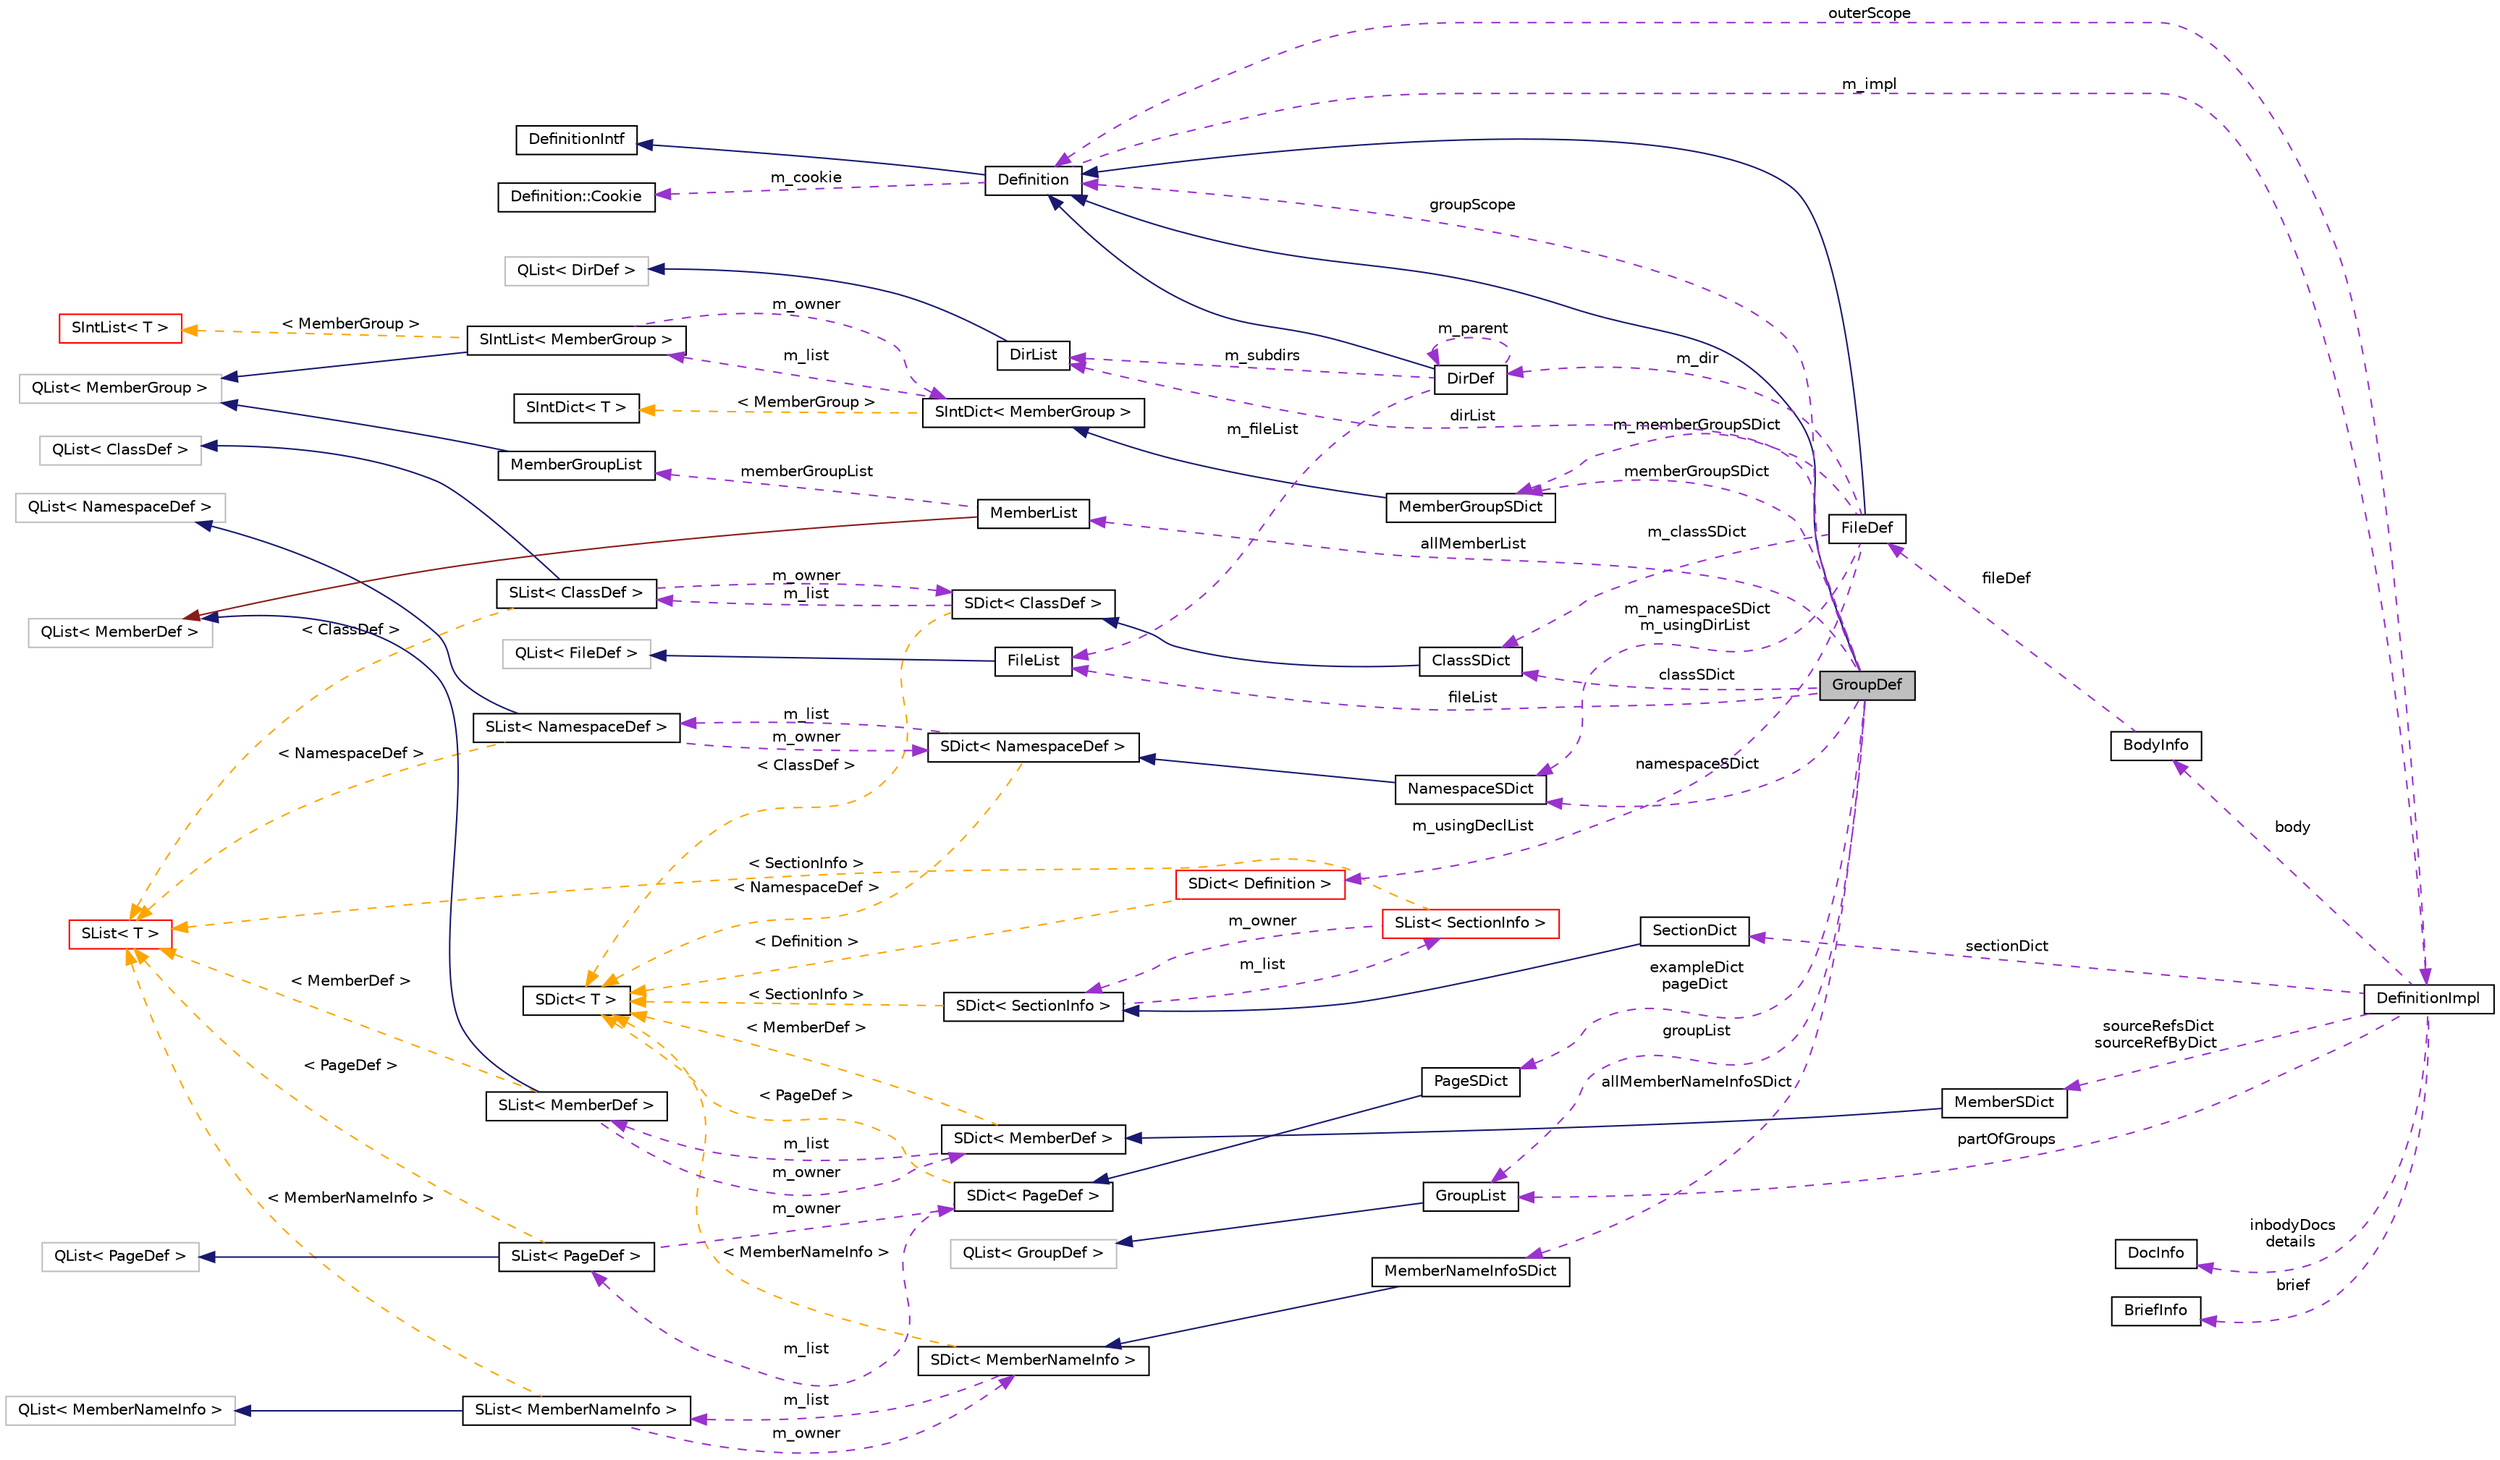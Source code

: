 digraph "GroupDef"
{
 // INTERACTIVE_SVG=YES
  edge [fontname="Helvetica",fontsize="10",labelfontname="Helvetica",labelfontsize="10"];
  node [fontname="Helvetica",fontsize="10",shape=record];
  rankdir="LR";
  Node3 [label="GroupDef",height=0.2,width=0.4,color="black", fillcolor="grey75", style="filled", fontcolor="black"];
  Node4 -> Node3 [dir="back",color="midnightblue",fontsize="10",style="solid",fontname="Helvetica"];
  Node4 [label="Definition",height=0.2,width=0.4,color="black", fillcolor="white", style="filled",URL="$d5/dcc/class_definition.html",tooltip="The common base class of all entity definitions found in the sources. "];
  Node5 -> Node4 [dir="back",color="midnightblue",fontsize="10",style="solid",fontname="Helvetica"];
  Node5 [label="DefinitionIntf",height=0.2,width=0.4,color="black", fillcolor="white", style="filled",URL="$d9/d4a/class_definition_intf.html",tooltip="Abstract interface for a Definition or DefinitionList. "];
  Node6 -> Node4 [dir="back",color="darkorchid3",fontsize="10",style="dashed",label=" m_cookie" ,fontname="Helvetica"];
  Node6 [label="Definition::Cookie",height=0.2,width=0.4,color="black", fillcolor="white", style="filled",URL="$d1/d2f/struct_definition_1_1_cookie.html"];
  Node7 -> Node4 [dir="back",color="darkorchid3",fontsize="10",style="dashed",label=" m_impl" ,fontname="Helvetica"];
  Node7 [label="DefinitionImpl",height=0.2,width=0.4,color="black", fillcolor="white", style="filled",URL="$d3/ddf/class_definition_impl.html",tooltip="Private data associated with a Symbol Definition object. "];
  Node8 -> Node7 [dir="back",color="darkorchid3",fontsize="10",style="dashed",label=" sectionDict" ,fontname="Helvetica"];
  Node8 [label="SectionDict",height=0.2,width=0.4,color="black", fillcolor="white", style="filled",URL="$de/d9a/class_section_dict.html",tooltip="Unsorted dictionary of SectionInfo objects. "];
  Node9 -> Node8 [dir="back",color="midnightblue",fontsize="10",style="solid",fontname="Helvetica"];
  Node9 [label="SDict\< SectionInfo \>",height=0.2,width=0.4,color="black", fillcolor="white", style="filled",URL="$d1/d50/class_s_dict.html"];
  Node10 -> Node9 [dir="back",color="darkorchid3",fontsize="10",style="dashed",label=" m_list" ,fontname="Helvetica"];
  Node10 [label="SList\< SectionInfo \>",height=0.2,width=0.4,color="red", fillcolor="white", style="filled",URL="$df/dce/class_s_list.html"];
  Node9 -> Node10 [dir="back",color="darkorchid3",fontsize="10",style="dashed",label=" m_owner" ,fontname="Helvetica"];
  Node12 -> Node10 [dir="back",color="orange",fontsize="10",style="dashed",label=" \< SectionInfo \>" ,fontname="Helvetica"];
  Node12 [label="SList\< T \>",height=0.2,width=0.4,color="red", fillcolor="white", style="filled",URL="$df/dce/class_s_list.html",tooltip="internal wrapper class that redirects compareValues() to the dictionary "];
  Node14 -> Node9 [dir="back",color="orange",fontsize="10",style="dashed",label=" \< SectionInfo \>" ,fontname="Helvetica"];
  Node14 [label="SDict\< T \>",height=0.2,width=0.4,color="black", fillcolor="white", style="filled",URL="$d1/d50/class_s_dict.html",tooltip="Ordered dictionary of elements of type T. "];
  Node15 -> Node7 [dir="back",color="darkorchid3",fontsize="10",style="dashed",label=" body" ,fontname="Helvetica"];
  Node15 [label="BodyInfo",height=0.2,width=0.4,color="black", fillcolor="white", style="filled",URL="$db/dab/struct_body_info.html",tooltip="Data associated with description found in the body. "];
  Node16 -> Node15 [dir="back",color="darkorchid3",fontsize="10",style="dashed",label=" fileDef" ,fontname="Helvetica"];
  Node16 [label="FileDef",height=0.2,width=0.4,color="black", fillcolor="white", style="filled",URL="$de/db0/class_file_def.html",tooltip="A model of a file symbol. "];
  Node4 -> Node16 [dir="back",color="midnightblue",fontsize="10",style="solid",fontname="Helvetica"];
  Node17 -> Node16 [dir="back",color="darkorchid3",fontsize="10",style="dashed",label=" m_classSDict" ,fontname="Helvetica"];
  Node17 [label="ClassSDict",height=0.2,width=0.4,color="black", fillcolor="white", style="filled",URL="$d9/d3d/class_class_s_dict.html",tooltip="A sorted dictionary of ClassDef objects. "];
  Node18 -> Node17 [dir="back",color="midnightblue",fontsize="10",style="solid",fontname="Helvetica"];
  Node18 [label="SDict\< ClassDef \>",height=0.2,width=0.4,color="black", fillcolor="white", style="filled",URL="$d1/d50/class_s_dict.html"];
  Node19 -> Node18 [dir="back",color="darkorchid3",fontsize="10",style="dashed",label=" m_list" ,fontname="Helvetica"];
  Node19 [label="SList\< ClassDef \>",height=0.2,width=0.4,color="black", fillcolor="white", style="filled",URL="$df/dce/class_s_list.html"];
  Node20 -> Node19 [dir="back",color="midnightblue",fontsize="10",style="solid",fontname="Helvetica"];
  Node20 [label="QList\< ClassDef \>",height=0.2,width=0.4,color="grey75", fillcolor="white", style="filled"];
  Node18 -> Node19 [dir="back",color="darkorchid3",fontsize="10",style="dashed",label=" m_owner" ,fontname="Helvetica"];
  Node12 -> Node19 [dir="back",color="orange",fontsize="10",style="dashed",label=" \< ClassDef \>" ,fontname="Helvetica"];
  Node14 -> Node18 [dir="back",color="orange",fontsize="10",style="dashed",label=" \< ClassDef \>" ,fontname="Helvetica"];
  Node21 -> Node16 [dir="back",color="darkorchid3",fontsize="10",style="dashed",label=" m_usingDeclList" ,fontname="Helvetica"];
  Node21 [label="SDict\< Definition \>",height=0.2,width=0.4,color="red", fillcolor="white", style="filled",URL="$d1/d50/class_s_dict.html"];
  Node14 -> Node21 [dir="back",color="orange",fontsize="10",style="dashed",label=" \< Definition \>" ,fontname="Helvetica"];
  Node24 -> Node16 [dir="back",color="darkorchid3",fontsize="10",style="dashed",label=" m_memberGroupSDict" ,fontname="Helvetica"];
  Node24 [label="MemberGroupSDict",height=0.2,width=0.4,color="black", fillcolor="white", style="filled",URL="$dc/d1e/class_member_group_s_dict.html",tooltip="A sorted dictionary of MemberGroup objects. "];
  Node25 -> Node24 [dir="back",color="midnightblue",fontsize="10",style="solid",fontname="Helvetica"];
  Node25 [label="SIntDict\< MemberGroup \>",height=0.2,width=0.4,color="black", fillcolor="white", style="filled",URL="$d0/d9f/class_s_int_dict.html"];
  Node26 -> Node25 [dir="back",color="darkorchid3",fontsize="10",style="dashed",label=" m_list" ,fontname="Helvetica"];
  Node26 [label="SIntList\< MemberGroup \>",height=0.2,width=0.4,color="black", fillcolor="white", style="filled",URL="$d8/d9a/class_s_int_list.html"];
  Node27 -> Node26 [dir="back",color="midnightblue",fontsize="10",style="solid",fontname="Helvetica"];
  Node27 [label="QList\< MemberGroup \>",height=0.2,width=0.4,color="grey75", fillcolor="white", style="filled"];
  Node25 -> Node26 [dir="back",color="darkorchid3",fontsize="10",style="dashed",label=" m_owner" ,fontname="Helvetica"];
  Node28 -> Node26 [dir="back",color="orange",fontsize="10",style="dashed",label=" \< MemberGroup \>" ,fontname="Helvetica"];
  Node28 [label="SIntList\< T \>",height=0.2,width=0.4,color="red", fillcolor="white", style="filled",URL="$d8/d9a/class_s_int_list.html",tooltip="internal wrapper class that redirects compareValues() to the dictionary "];
  Node29 -> Node25 [dir="back",color="orange",fontsize="10",style="dashed",label=" \< MemberGroup \>" ,fontname="Helvetica"];
  Node29 [label="SIntDict\< T \>",height=0.2,width=0.4,color="black", fillcolor="white", style="filled",URL="$d0/d9f/class_s_int_dict.html",tooltip="Ordered dictionary of elements of type T. "];
  Node30 -> Node16 [dir="back",color="darkorchid3",fontsize="10",style="dashed",label=" m_dir" ,fontname="Helvetica"];
  Node30 [label="DirDef",height=0.2,width=0.4,color="black", fillcolor="white", style="filled",URL="$d4/dd4/class_dir_def.html",tooltip="A model of a directory symbol. "];
  Node4 -> Node30 [dir="back",color="midnightblue",fontsize="10",style="solid",fontname="Helvetica"];
  Node31 -> Node30 [dir="back",color="darkorchid3",fontsize="10",style="dashed",label=" m_subdirs" ,fontname="Helvetica"];
  Node31 [label="DirList",height=0.2,width=0.4,color="black", fillcolor="white", style="filled",URL="$dc/d2a/class_dir_list.html",tooltip="A list of directories. "];
  Node32 -> Node31 [dir="back",color="midnightblue",fontsize="10",style="solid",fontname="Helvetica"];
  Node32 [label="QList\< DirDef \>",height=0.2,width=0.4,color="grey75", fillcolor="white", style="filled"];
  Node33 -> Node30 [dir="back",color="darkorchid3",fontsize="10",style="dashed",label=" m_fileList" ,fontname="Helvetica"];
  Node33 [label="FileList",height=0.2,width=0.4,color="black", fillcolor="white", style="filled",URL="$d0/d18/class_file_list.html",tooltip="Class representing a list of FileDef objects. "];
  Node34 -> Node33 [dir="back",color="midnightblue",fontsize="10",style="solid",fontname="Helvetica"];
  Node34 [label="QList\< FileDef \>",height=0.2,width=0.4,color="grey75", fillcolor="white", style="filled"];
  Node30 -> Node30 [dir="back",color="darkorchid3",fontsize="10",style="dashed",label=" m_parent" ,fontname="Helvetica"];
  Node35 -> Node16 [dir="back",color="darkorchid3",fontsize="10",style="dashed",label=" m_namespaceSDict\nm_usingDirList" ,fontname="Helvetica"];
  Node35 [label="NamespaceSDict",height=0.2,width=0.4,color="black", fillcolor="white", style="filled",URL="$d4/d8d/class_namespace_s_dict.html",tooltip="A sorted dictionary of NamespaceDef objects. "];
  Node36 -> Node35 [dir="back",color="midnightblue",fontsize="10",style="solid",fontname="Helvetica"];
  Node36 [label="SDict\< NamespaceDef \>",height=0.2,width=0.4,color="black", fillcolor="white", style="filled",URL="$d1/d50/class_s_dict.html"];
  Node37 -> Node36 [dir="back",color="darkorchid3",fontsize="10",style="dashed",label=" m_list" ,fontname="Helvetica"];
  Node37 [label="SList\< NamespaceDef \>",height=0.2,width=0.4,color="black", fillcolor="white", style="filled",URL="$df/dce/class_s_list.html"];
  Node38 -> Node37 [dir="back",color="midnightblue",fontsize="10",style="solid",fontname="Helvetica"];
  Node38 [label="QList\< NamespaceDef \>",height=0.2,width=0.4,color="grey75", fillcolor="white", style="filled"];
  Node36 -> Node37 [dir="back",color="darkorchid3",fontsize="10",style="dashed",label=" m_owner" ,fontname="Helvetica"];
  Node12 -> Node37 [dir="back",color="orange",fontsize="10",style="dashed",label=" \< NamespaceDef \>" ,fontname="Helvetica"];
  Node14 -> Node36 [dir="back",color="orange",fontsize="10",style="dashed",label=" \< NamespaceDef \>" ,fontname="Helvetica"];
  Node39 -> Node7 [dir="back",color="darkorchid3",fontsize="10",style="dashed",label=" sourceRefsDict\nsourceRefByDict" ,fontname="Helvetica"];
  Node39 [label="MemberSDict",height=0.2,width=0.4,color="black", fillcolor="white", style="filled",URL="$d6/dd6/class_member_s_dict.html",tooltip="A sorted dictionary of MemberDef objects. "];
  Node40 -> Node39 [dir="back",color="midnightblue",fontsize="10",style="solid",fontname="Helvetica"];
  Node40 [label="SDict\< MemberDef \>",height=0.2,width=0.4,color="black", fillcolor="white", style="filled",URL="$d1/d50/class_s_dict.html"];
  Node41 -> Node40 [dir="back",color="darkorchid3",fontsize="10",style="dashed",label=" m_list" ,fontname="Helvetica"];
  Node41 [label="SList\< MemberDef \>",height=0.2,width=0.4,color="black", fillcolor="white", style="filled",URL="$df/dce/class_s_list.html"];
  Node42 -> Node41 [dir="back",color="midnightblue",fontsize="10",style="solid",fontname="Helvetica"];
  Node42 [label="QList\< MemberDef \>",height=0.2,width=0.4,color="grey75", fillcolor="white", style="filled"];
  Node40 -> Node41 [dir="back",color="darkorchid3",fontsize="10",style="dashed",label=" m_owner" ,fontname="Helvetica"];
  Node12 -> Node41 [dir="back",color="orange",fontsize="10",style="dashed",label=" \< MemberDef \>" ,fontname="Helvetica"];
  Node14 -> Node40 [dir="back",color="orange",fontsize="10",style="dashed",label=" \< MemberDef \>" ,fontname="Helvetica"];
  Node43 -> Node7 [dir="back",color="darkorchid3",fontsize="10",style="dashed",label=" partOfGroups" ,fontname="Helvetica"];
  Node43 [label="GroupList",height=0.2,width=0.4,color="black", fillcolor="white", style="filled",URL="$d3/d3b/class_group_list.html",tooltip="A list of GroupDef objects. "];
  Node44 -> Node43 [dir="back",color="midnightblue",fontsize="10",style="solid",fontname="Helvetica"];
  Node44 [label="QList\< GroupDef \>",height=0.2,width=0.4,color="grey75", fillcolor="white", style="filled"];
  Node45 -> Node7 [dir="back",color="darkorchid3",fontsize="10",style="dashed",label=" inbodyDocs\ndetails" ,fontname="Helvetica"];
  Node45 [label="DocInfo",height=0.2,width=0.4,color="black", fillcolor="white", style="filled",URL="$d7/dd5/struct_doc_info.html",tooltip="Data associated with a detailed description. "];
  Node46 -> Node7 [dir="back",color="darkorchid3",fontsize="10",style="dashed",label=" brief" ,fontname="Helvetica"];
  Node46 [label="BriefInfo",height=0.2,width=0.4,color="black", fillcolor="white", style="filled",URL="$d0/da7/struct_brief_info.html",tooltip="Data associated with a brief description. "];
  Node4 -> Node7 [dir="back",color="darkorchid3",fontsize="10",style="dashed",label=" outerScope" ,fontname="Helvetica"];
  Node17 -> Node3 [dir="back",color="darkorchid3",fontsize="10",style="dashed",label=" classSDict" ,fontname="Helvetica"];
  Node47 -> Node3 [dir="back",color="darkorchid3",fontsize="10",style="dashed",label=" allMemberNameInfoSDict" ,fontname="Helvetica"];
  Node47 [label="MemberNameInfoSDict",height=0.2,width=0.4,color="black", fillcolor="white", style="filled",URL="$d6/d70/class_member_name_info_s_dict.html",tooltip="Sorted dictionary of MemberNameInfo objects. "];
  Node48 -> Node47 [dir="back",color="midnightblue",fontsize="10",style="solid",fontname="Helvetica"];
  Node48 [label="SDict\< MemberNameInfo \>",height=0.2,width=0.4,color="black", fillcolor="white", style="filled",URL="$d1/d50/class_s_dict.html"];
  Node49 -> Node48 [dir="back",color="darkorchid3",fontsize="10",style="dashed",label=" m_list" ,fontname="Helvetica"];
  Node49 [label="SList\< MemberNameInfo \>",height=0.2,width=0.4,color="black", fillcolor="white", style="filled",URL="$df/dce/class_s_list.html"];
  Node50 -> Node49 [dir="back",color="midnightblue",fontsize="10",style="solid",fontname="Helvetica"];
  Node50 [label="QList\< MemberNameInfo \>",height=0.2,width=0.4,color="grey75", fillcolor="white", style="filled"];
  Node48 -> Node49 [dir="back",color="darkorchid3",fontsize="10",style="dashed",label=" m_owner" ,fontname="Helvetica"];
  Node12 -> Node49 [dir="back",color="orange",fontsize="10",style="dashed",label=" \< MemberNameInfo \>" ,fontname="Helvetica"];
  Node14 -> Node48 [dir="back",color="orange",fontsize="10",style="dashed",label=" \< MemberNameInfo \>" ,fontname="Helvetica"];
  Node51 -> Node3 [dir="back",color="darkorchid3",fontsize="10",style="dashed",label=" allMemberList" ,fontname="Helvetica"];
  Node51 [label="MemberList",height=0.2,width=0.4,color="black", fillcolor="white", style="filled",URL="$dd/d13/class_member_list.html",tooltip="A list of MemberDef objects. "];
  Node42 -> Node51 [dir="back",color="firebrick4",fontsize="10",style="solid",fontname="Helvetica"];
  Node52 -> Node51 [dir="back",color="darkorchid3",fontsize="10",style="dashed",label=" memberGroupList" ,fontname="Helvetica"];
  Node52 [label="MemberGroupList",height=0.2,width=0.4,color="black", fillcolor="white", style="filled",URL="$df/d11/class_member_group_list.html",tooltip="A list of MemberGroup objects. "];
  Node27 -> Node52 [dir="back",color="midnightblue",fontsize="10",style="solid",fontname="Helvetica"];
  Node31 -> Node3 [dir="back",color="darkorchid3",fontsize="10",style="dashed",label=" dirList" ,fontname="Helvetica"];
  Node33 -> Node3 [dir="back",color="darkorchid3",fontsize="10",style="dashed",label=" fileList" ,fontname="Helvetica"];
  Node43 -> Node3 [dir="back",color="darkorchid3",fontsize="10",style="dashed",label=" groupList" ,fontname="Helvetica"];
  Node24 -> Node3 [dir="back",color="darkorchid3",fontsize="10",style="dashed",label=" memberGroupSDict" ,fontname="Helvetica"];
  Node4 -> Node3 [dir="back",color="darkorchid3",fontsize="10",style="dashed",label=" groupScope" ,fontname="Helvetica"];
  Node35 -> Node3 [dir="back",color="darkorchid3",fontsize="10",style="dashed",label=" namespaceSDict" ,fontname="Helvetica"];
  Node53 -> Node3 [dir="back",color="darkorchid3",fontsize="10",style="dashed",label=" exampleDict\npageDict" ,fontname="Helvetica"];
  Node53 [label="PageSDict",height=0.2,width=0.4,color="black", fillcolor="white", style="filled",URL="$d0/d59/class_page_s_dict.html"];
  Node54 -> Node53 [dir="back",color="midnightblue",fontsize="10",style="solid",fontname="Helvetica"];
  Node54 [label="SDict\< PageDef \>",height=0.2,width=0.4,color="black", fillcolor="white", style="filled",URL="$d1/d50/class_s_dict.html"];
  Node55 -> Node54 [dir="back",color="darkorchid3",fontsize="10",style="dashed",label=" m_list" ,fontname="Helvetica"];
  Node55 [label="SList\< PageDef \>",height=0.2,width=0.4,color="black", fillcolor="white", style="filled",URL="$df/dce/class_s_list.html"];
  Node56 -> Node55 [dir="back",color="midnightblue",fontsize="10",style="solid",fontname="Helvetica"];
  Node56 [label="QList\< PageDef \>",height=0.2,width=0.4,color="grey75", fillcolor="white", style="filled"];
  Node54 -> Node55 [dir="back",color="darkorchid3",fontsize="10",style="dashed",label=" m_owner" ,fontname="Helvetica"];
  Node12 -> Node55 [dir="back",color="orange",fontsize="10",style="dashed",label=" \< PageDef \>" ,fontname="Helvetica"];
  Node14 -> Node54 [dir="back",color="orange",fontsize="10",style="dashed",label=" \< PageDef \>" ,fontname="Helvetica"];
}

